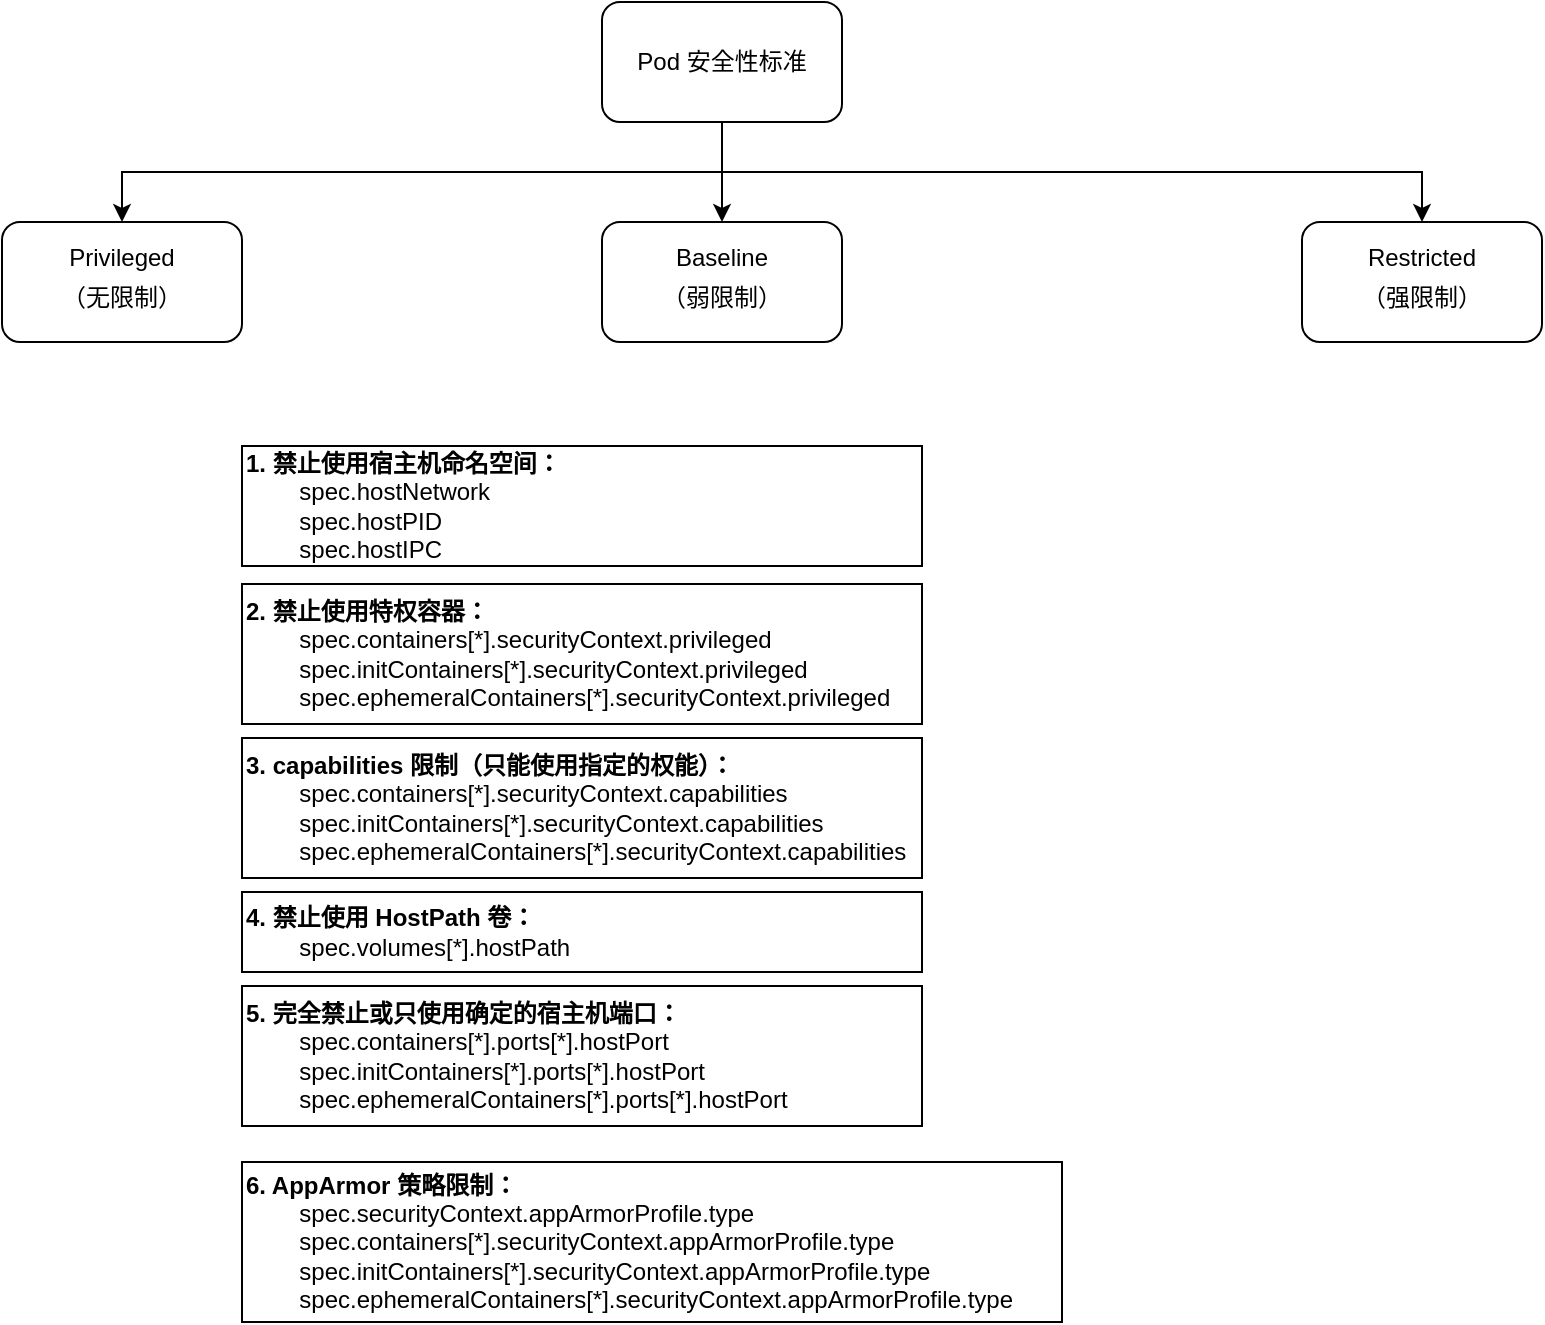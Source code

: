 <mxfile version="24.7.8" pages="2">
  <diagram name="第 1 页" id="3rMTS21RZY5TvqJ1PF2R">
    <mxGraphModel dx="1742" dy="674" grid="1" gridSize="10" guides="1" tooltips="1" connect="1" arrows="1" fold="1" page="1" pageScale="1" pageWidth="827" pageHeight="1169" math="0" shadow="0">
      <root>
        <mxCell id="0" />
        <mxCell id="1" parent="0" />
        <mxCell id="18zcvahHCD0DxNo0-nxQ-24" style="edgeStyle=orthogonalEdgeStyle;rounded=0;orthogonalLoop=1;jettySize=auto;html=1;exitX=0.5;exitY=1;exitDx=0;exitDy=0;entryX=0.5;entryY=0;entryDx=0;entryDy=0;" edge="1" parent="1" source="18zcvahHCD0DxNo0-nxQ-1" target="18zcvahHCD0DxNo0-nxQ-2">
          <mxGeometry relative="1" as="geometry" />
        </mxCell>
        <mxCell id="18zcvahHCD0DxNo0-nxQ-25" style="edgeStyle=orthogonalEdgeStyle;rounded=0;orthogonalLoop=1;jettySize=auto;html=1;exitX=0.5;exitY=1;exitDx=0;exitDy=0;entryX=0.5;entryY=0;entryDx=0;entryDy=0;" edge="1" parent="1" source="18zcvahHCD0DxNo0-nxQ-1" target="18zcvahHCD0DxNo0-nxQ-3">
          <mxGeometry relative="1" as="geometry" />
        </mxCell>
        <mxCell id="18zcvahHCD0DxNo0-nxQ-1" value="Pod 安全性标准" style="rounded=1;whiteSpace=wrap;html=1;" vertex="1" parent="1">
          <mxGeometry x="240" y="140" width="120" height="60" as="geometry" />
        </mxCell>
        <mxCell id="18zcvahHCD0DxNo0-nxQ-2" value="Privileged&lt;div style=&quot;line-height: 200%;&quot;&gt;（无限制）&lt;/div&gt;" style="rounded=1;whiteSpace=wrap;html=1;spacing=2;" vertex="1" parent="1">
          <mxGeometry x="-60" y="250" width="120" height="60" as="geometry" />
        </mxCell>
        <mxCell id="18zcvahHCD0DxNo0-nxQ-3" value="Baseline&lt;div style=&quot;line-height: 200%;&quot;&gt;（弱限制）&lt;/div&gt;" style="rounded=1;whiteSpace=wrap;html=1;" vertex="1" parent="1">
          <mxGeometry x="240" y="250" width="120" height="60" as="geometry" />
        </mxCell>
        <mxCell id="18zcvahHCD0DxNo0-nxQ-4" value="Restricted&lt;div style=&quot;line-height: 200%;&quot;&gt;（强限制）&lt;/div&gt;" style="rounded=1;whiteSpace=wrap;html=1;" vertex="1" parent="1">
          <mxGeometry x="590" y="250" width="120" height="60" as="geometry" />
        </mxCell>
        <mxCell id="18zcvahHCD0DxNo0-nxQ-10" value="&lt;span style=&quot;&quot;&gt;&lt;b&gt;1. 禁止使用宿主机命名空间：&lt;/b&gt;&lt;/span&gt;&lt;div&gt;&lt;span style=&quot;&quot;&gt;&lt;span style=&quot;white-space: pre;&quot;&gt;&#x9;&lt;/span&gt;spec.hostNetwork&lt;/span&gt;&lt;div style=&quot;&quot;&gt;&lt;span style=&quot;white-space: pre;&quot;&gt;&#x9;&lt;/span&gt;spec.hostPID&lt;br&gt;&lt;/div&gt;&lt;div style=&quot;&quot;&gt;&lt;span style=&quot;white-space: pre;&quot;&gt;&#x9;&lt;/span&gt;spec.hostIPC&lt;/div&gt;&lt;/div&gt;" style="rounded=0;whiteSpace=wrap;html=1;align=left;" vertex="1" parent="1">
          <mxGeometry x="60" y="362" width="340" height="60" as="geometry" />
        </mxCell>
        <mxCell id="18zcvahHCD0DxNo0-nxQ-14" value="&lt;span style=&quot;&quot;&gt;&lt;b&gt;2. 禁止使用特权容器：&lt;/b&gt;&lt;/span&gt;&lt;div&gt;&lt;span style=&quot;&quot;&gt;&lt;span style=&quot;white-space: pre;&quot;&gt;&#x9;&lt;/span&gt;spec.containers[*].securityContext.privileged&lt;/span&gt;&lt;div style=&quot;&quot;&gt;&lt;span style=&quot;white-space: pre;&quot;&gt;&#x9;&lt;/span&gt;spec.initContainers[*].securityContext.privileged&lt;/div&gt;&lt;div style=&quot;&quot;&gt;&lt;span style=&quot;white-space: pre;&quot;&gt;&#x9;&lt;/span&gt;spec.ephemeralContainers[*].securityContext.privileged&lt;/div&gt;&lt;/div&gt;" style="rounded=0;whiteSpace=wrap;html=1;align=left;" vertex="1" parent="1">
          <mxGeometry x="60" y="431" width="340" height="70" as="geometry" />
        </mxCell>
        <mxCell id="18zcvahHCD0DxNo0-nxQ-20" value="&lt;span style=&quot;&quot;&gt;&lt;b&gt;3. capabilities 限制（只能使用指定的权能）：&lt;/b&gt;&lt;/span&gt;&lt;div&gt;&lt;span style=&quot;&quot;&gt;&lt;span style=&quot;white-space: pre;&quot;&gt;&#x9;&lt;/span&gt;spec.containers[*].securityContext.&lt;/span&gt;&lt;span style=&quot;&quot;&gt;capabilities&lt;/span&gt;&lt;div style=&quot;&quot;&gt;&lt;span style=&quot;white-space: pre;&quot;&gt;&#x9;&lt;/span&gt;spec.initContainers[*].securityContext.&lt;span style=&quot;background-color: initial;&quot;&gt;capabilities&lt;/span&gt;&lt;/div&gt;&lt;div style=&quot;&quot;&gt;&lt;span style=&quot;white-space: pre;&quot;&gt;&#x9;&lt;/span&gt;spec.ephemeralContainers[*].securityContext.&lt;span style=&quot;background-color: initial;&quot;&gt;capabilities&lt;/span&gt;&lt;/div&gt;&lt;/div&gt;" style="rounded=0;whiteSpace=wrap;html=1;align=left;" vertex="1" parent="1">
          <mxGeometry x="60" y="508" width="340" height="70" as="geometry" />
        </mxCell>
        <mxCell id="18zcvahHCD0DxNo0-nxQ-22" value="&lt;span style=&quot;&quot;&gt;&lt;b&gt;4. 禁止使用 HostPath 卷：&lt;/b&gt;&lt;/span&gt;&lt;div&gt;&lt;span style=&quot;&quot;&gt;&lt;span style=&quot;white-space: pre;&quot;&gt;&#x9;&lt;/span&gt;spec.volumes[*].hostPath&lt;/span&gt;&lt;/div&gt;" style="rounded=0;whiteSpace=wrap;html=1;align=left;" vertex="1" parent="1">
          <mxGeometry x="60" y="585" width="340" height="40" as="geometry" />
        </mxCell>
        <mxCell id="18zcvahHCD0DxNo0-nxQ-23" value="&lt;span style=&quot;&quot;&gt;&lt;b&gt;5. 完全禁止或只使用确定的宿主机端口：&lt;/b&gt;&lt;/span&gt;&lt;div&gt;&lt;span style=&quot;&quot;&gt;&lt;span style=&quot;white-space: pre;&quot;&gt;&#x9;&lt;/span&gt;spec.containers[*].ports[*].&lt;/span&gt;&lt;span style=&quot;&quot;&gt;hostPort&lt;/span&gt;&lt;div style=&quot;&quot;&gt;&lt;span style=&quot;white-space: pre;&quot;&gt;&#x9;&lt;/span&gt;spec.initContainers[*].&lt;span style=&quot;background-color: initial;&quot;&gt;ports[*].&lt;/span&gt;&lt;span style=&quot;background-color: initial;&quot;&gt;hostPort&lt;/span&gt;&lt;/div&gt;&lt;div style=&quot;&quot;&gt;&lt;span style=&quot;white-space: pre;&quot;&gt;&#x9;&lt;/span&gt;spec.ephemeralContainers[*].&lt;span style=&quot;background-color: initial;&quot;&gt;ports[*].&lt;/span&gt;&lt;span style=&quot;background-color: initial;&quot;&gt;hostPort&lt;/span&gt;&lt;/div&gt;&lt;/div&gt;" style="rounded=0;whiteSpace=wrap;html=1;align=left;" vertex="1" parent="1">
          <mxGeometry x="60" y="632" width="340" height="70" as="geometry" />
        </mxCell>
        <mxCell id="18zcvahHCD0DxNo0-nxQ-26" style="edgeStyle=orthogonalEdgeStyle;rounded=0;orthogonalLoop=1;jettySize=auto;html=1;exitX=0.5;exitY=1;exitDx=0;exitDy=0;entryX=0.5;entryY=0;entryDx=0;entryDy=0;" edge="1" parent="1" source="18zcvahHCD0DxNo0-nxQ-1" target="18zcvahHCD0DxNo0-nxQ-4">
          <mxGeometry relative="1" as="geometry" />
        </mxCell>
        <mxCell id="18zcvahHCD0DxNo0-nxQ-28" value="&lt;span style=&quot;&quot;&gt;&lt;b&gt;6. AppArmor 策略限制：&lt;/b&gt;&lt;/span&gt;&lt;div&gt;&lt;div&gt;&lt;span style=&quot;&quot;&gt;&lt;span style=&quot;white-space: pre;&quot;&gt;&#x9;&lt;/span&gt;spec.&lt;/span&gt;&lt;span style=&quot;background-color: initial;&quot;&gt;securityContext.appArmorProfile.type&lt;/span&gt;&lt;/div&gt;&lt;div&gt;&lt;span style=&quot;background-color: initial;&quot;&gt;&lt;span style=&quot;white-space: pre;&quot;&gt;&#x9;&lt;/span&gt;spec.containers[*].securityContext.appArmorProfile.type&lt;/span&gt;&lt;/div&gt;&lt;div&gt;&lt;div style=&quot;&quot;&gt;&lt;span style=&quot;white-space: pre;&quot;&gt;&#x9;&lt;/span&gt;spec.initContainers[*].&lt;span style=&quot;background-color: initial;&quot;&gt;securityContext.appArmorProfile.type&lt;/span&gt;&lt;/div&gt;&lt;div style=&quot;&quot;&gt;&lt;span style=&quot;white-space: pre;&quot;&gt;&#x9;&lt;/span&gt;spec.ephemeralContainers[*].&lt;span style=&quot;background-color: initial;&quot;&gt;securityContext.appArmorProfile.type&lt;/span&gt;&lt;/div&gt;&lt;/div&gt;&lt;/div&gt;" style="rounded=0;whiteSpace=wrap;html=1;align=left;" vertex="1" parent="1">
          <mxGeometry x="60" y="720" width="410" height="80" as="geometry" />
        </mxCell>
      </root>
    </mxGraphModel>
  </diagram>
  <diagram id="6YvifYcSdWFhzTJ6X2rf" name="第 2 页">
    <mxGraphModel dx="1434" dy="854" grid="1" gridSize="10" guides="1" tooltips="1" connect="1" arrows="1" fold="1" page="1" pageScale="1" pageWidth="827" pageHeight="1169" math="0" shadow="0">
      <root>
        <mxCell id="0" />
        <mxCell id="1" parent="0" />
        <mxCell id="yZPBg5LG-6DMejI-Svt0-16" value="" style="rounded=0;whiteSpace=wrap;html=1;strokeColor=none;" vertex="1" parent="1">
          <mxGeometry x="30" y="30" width="780" height="470" as="geometry" />
        </mxCell>
        <mxCell id="yZPBg5LG-6DMejI-Svt0-15" value="" style="rounded=0;whiteSpace=wrap;html=1;strokeColor=none;" vertex="1" parent="1">
          <mxGeometry x="30" y="550" width="950" height="345" as="geometry" />
        </mxCell>
        <mxCell id="yZPBg5LG-6DMejI-Svt0-1" value="&lt;div style=&quot;font-size: 15px;&quot;&gt;&lt;font style=&quot;font-size: 15px;&quot;&gt;apiVersion: v1&lt;/font&gt;&lt;/div&gt;&lt;div style=&quot;font-size: 15px;&quot;&gt;&lt;font style=&quot;font-size: 15px;&quot;&gt;kind: Pod&lt;/font&gt;&lt;/div&gt;&lt;div style=&quot;font-size: 15px;&quot;&gt;&lt;font style=&quot;font-size: 15px;&quot;&gt;metadata:&lt;/font&gt;&lt;/div&gt;&lt;div style=&quot;font-size: 15px;&quot;&gt;&lt;font style=&quot;font-size: 15px;&quot;&gt;&amp;nbsp; name: pod&lt;/font&gt;&lt;/div&gt;&lt;div style=&quot;font-size: 15px;&quot;&gt;&lt;font style=&quot;font-size: 15px;&quot;&gt;spec:&lt;/font&gt;&lt;/div&gt;&lt;div style=&quot;font-size: 15px;&quot;&gt;&lt;font style=&quot;font-size: 15px;&quot;&gt;&amp;nbsp; &lt;font color=&quot;#cc0000&quot; style=&quot;font-size: 15px;&quot;&gt;securityContext:&lt;/font&gt;&lt;/font&gt;&lt;/div&gt;&lt;div style=&quot;font-size: 15px;&quot;&gt;&lt;font color=&quot;#cc0000&quot; style=&quot;font-size: 15px;&quot;&gt;&amp;nbsp; &amp;nbsp; seccompProfile:&lt;/font&gt;&lt;/div&gt;&lt;div style=&quot;font-size: 15px;&quot;&gt;&lt;font style=&quot;font-size: 15px;&quot;&gt;&lt;font color=&quot;#cc0000&quot; style=&quot;font-size: 15px;&quot;&gt;&amp;nbsp; &amp;nbsp; &amp;nbsp; &lt;/font&gt;&lt;font color=&quot;#3333ff&quot; style=&quot;font-size: 15px;&quot;&gt;type: Unconfined&lt;/font&gt;&lt;/font&gt;&lt;/div&gt;&lt;div style=&quot;font-size: 15px;&quot;&gt;&lt;font style=&quot;font-size: 15px;&quot;&gt;&amp;nbsp; initContainers:&lt;/font&gt;&lt;/div&gt;&lt;div style=&quot;font-size: 15px;&quot;&gt;&lt;font style=&quot;font-size: 15px;&quot;&gt;&amp;nbsp; - name: init-container&lt;/font&gt;&lt;/div&gt;&lt;div style=&quot;font-size: 15px;&quot;&gt;&lt;font style=&quot;font-size: 15px;&quot;&gt;&amp;nbsp; &amp;nbsp; image: debian&lt;/font&gt;&lt;/div&gt;&lt;div style=&quot;font-size: 15px;&quot;&gt;&lt;font style=&quot;font-size: 15px;&quot;&gt;&amp;nbsp; &amp;nbsp; &lt;font color=&quot;#cc0000&quot; style=&quot;font-size: 15px;&quot;&gt;securityContext:&lt;/font&gt;&lt;/font&gt;&lt;/div&gt;&lt;div style=&quot;font-size: 15px;&quot;&gt;&lt;font color=&quot;#cc0000&quot; style=&quot;font-size: 15px;&quot;&gt;&amp;nbsp; &amp;nbsp; &amp;nbsp; seccompProfile:&lt;/font&gt;&lt;/div&gt;&lt;div style=&quot;font-size: 15px;&quot;&gt;&lt;font style=&quot;font-size: 15px;&quot;&gt;&lt;font color=&quot;#cc0000&quot; style=&quot;font-size: 15px;&quot;&gt;&amp;nbsp; &amp;nbsp; &amp;nbsp; &amp;nbsp;&lt;/font&gt;&lt;font color=&quot;#3333ff&quot; style=&quot;font-size: 15px;&quot;&gt; type: RuntimeDefault&lt;/font&gt;&lt;/font&gt;&lt;/div&gt;&lt;div style=&quot;font-size: 15px;&quot;&gt;&lt;font style=&quot;font-size: 15px;&quot;&gt;&amp;nbsp; containers:&lt;/font&gt;&lt;/div&gt;&lt;div style=&quot;font-size: 15px;&quot;&gt;&lt;font style=&quot;font-size: 15px;&quot;&gt;&amp;nbsp; - name: container&lt;/font&gt;&lt;/div&gt;&lt;div style=&quot;font-size: 15px;&quot;&gt;&lt;font style=&quot;font-size: 15px;&quot;&gt;&amp;nbsp; &amp;nbsp; image: docker.io/library/debian:stable&lt;/font&gt;&lt;/div&gt;&lt;div style=&quot;font-size: 15px;&quot;&gt;&lt;font style=&quot;font-size: 15px;&quot;&gt;&amp;nbsp; &amp;nbsp; &lt;font color=&quot;#cc0000&quot; style=&quot;font-size: 15px;&quot;&gt;securityContext:&lt;/font&gt;&lt;/font&gt;&lt;/div&gt;&lt;div style=&quot;font-size: 15px;&quot;&gt;&lt;font color=&quot;#cc0000&quot; style=&quot;font-size: 15px;&quot;&gt;&amp;nbsp; &amp;nbsp; &amp;nbsp; seccompProfile:&lt;/font&gt;&lt;/div&gt;&lt;div style=&quot;font-size: 15px;&quot;&gt;&lt;font style=&quot;font-size: 15px;&quot;&gt;&lt;font color=&quot;#cc0000&quot; style=&quot;font-size: 15px;&quot;&gt;&amp;nbsp; &amp;nbsp; &amp;nbsp; &amp;nbsp; &lt;/font&gt;&lt;font color=&quot;#3333ff&quot; style=&quot;font-size: 15px;&quot;&gt;type: Localhost&lt;/font&gt;&lt;/font&gt;&lt;/div&gt;&lt;div style=&quot;font-size: 15px;&quot;&gt;&lt;font color=&quot;#3333ff&quot; style=&quot;font-size: 15px;&quot;&gt;&amp;nbsp; &amp;nbsp; &amp;nbsp; &amp;nbsp; localhostProfile: my-profile.json&lt;/font&gt;&lt;/div&gt;&lt;div style=&quot;font-size: 15px;&quot;&gt;&lt;br style=&quot;font-size: 15px;&quot;&gt;&lt;/div&gt;" style="text;html=1;align=left;verticalAlign=middle;whiteSpace=wrap;rounded=0;fillColor=#f5f5f5;fontColor=#333333;strokeColor=none;fontSize=15;" vertex="1" parent="1">
          <mxGeometry x="60" y="60" width="330" height="410" as="geometry" />
        </mxCell>
        <mxCell id="yZPBg5LG-6DMejI-Svt0-3" value="&lt;pre style=&quot;box-sizing: border-box; font-family: SFMono-Regular, Menlo, Monaco, Consolas, &amp;quot;liberation mono&amp;quot;, &amp;quot;courier new&amp;quot;, monospace; font-size: 14px; margin-top: 0px; margin-bottom: 0px; overflow: auto; color: rgb(34, 34, 34); overflow-wrap: normal; background-color: rgb(248, 248, 248); padding: 1rem; text-align: left; tab-size: 4;&quot; tabindex=&quot;0&quot;&gt;&lt;code style=&quot;box-sizing: border-box; font-family: SFMono-Regular, Menlo, Monaco, Consolas, &amp;quot;liberation mono&amp;quot;, &amp;quot;courier new&amp;quot;, monospace; color: inherit; overflow-wrap: break-word; word-break: normal; padding: 0px; margin: 0px; border: 0px; font-size: 14px; background-color: inherit !important;&quot; data-lang=&quot;json&quot; class=&quot;language-json&quot;&gt;&lt;span style=&quot;box-sizing: border-box; display: flex; font-size: 14px;&quot;&gt;&lt;span style=&quot;box-sizing: border-box; font-size: 14px;&quot;&gt;{&lt;br style=&quot;font-size: 14px;&quot;&gt;&lt;/span&gt;&lt;/span&gt;&lt;span style=&quot;box-sizing: border-box; display: flex; font-size: 14px;&quot;&gt;&lt;span style=&quot;box-sizing: border-box; font-size: 14px;&quot;&gt;  &lt;span style=&quot;box-sizing: border-box; color: green; font-weight: 700; font-size: 14px;&quot;&gt;&quot;defaultAction&quot;&lt;/span&gt;: &lt;span style=&quot;box-sizing: border-box; color: rgb(187, 68, 68); font-size: 14px;&quot;&gt;&quot;SCMP_ACT_ERRNO&quot;&lt;/span&gt;,&lt;br style=&quot;font-size: 14px;&quot;&gt;&lt;/span&gt;&lt;/span&gt;&lt;span style=&quot;box-sizing: border-box; display: flex; font-size: 14px;&quot;&gt;&lt;span style=&quot;box-sizing: border-box; font-size: 14px;&quot;&gt;  &lt;span style=&quot;box-sizing: border-box; color: green; font-weight: 700; font-size: 14px;&quot;&gt;&quot;defaultErrnoRet&quot;&lt;/span&gt;: &lt;span style=&quot;box-sizing: border-box; color: rgb(102, 102, 102); font-size: 14px;&quot;&gt;38&lt;/span&gt;,&lt;br style=&quot;font-size: 14px;&quot;&gt;&lt;/span&gt;&lt;/span&gt;&lt;span style=&quot;box-sizing: border-box; display: flex; font-size: 14px;&quot;&gt;&lt;span style=&quot;box-sizing: border-box; font-size: 14px;&quot;&gt;  &lt;span style=&quot;box-sizing: border-box; color: green; font-weight: 700; font-size: 14px;&quot;&gt;&quot;syscalls&quot;&lt;/span&gt;: [&lt;br style=&quot;font-size: 14px;&quot;&gt;&lt;/span&gt;&lt;/span&gt;&lt;span style=&quot;box-sizing: border-box; display: flex; font-size: 14px;&quot;&gt;&lt;span style=&quot;box-sizing: border-box; font-size: 14px;&quot;&gt;    {&lt;br style=&quot;font-size: 14px;&quot;&gt;&lt;/span&gt;&lt;/span&gt;&lt;span style=&quot;box-sizing: border-box; display: flex; font-size: 14px;&quot;&gt;&lt;span style=&quot;box-sizing: border-box; font-size: 14px;&quot;&gt;      &lt;span style=&quot;box-sizing: border-box; color: green; font-weight: 700; font-size: 14px;&quot;&gt;&quot;names&quot;&lt;/span&gt;: [&lt;br style=&quot;font-size: 14px;&quot;&gt;&lt;/span&gt;&lt;/span&gt;&lt;span style=&quot;box-sizing: border-box; display: flex; font-size: 14px;&quot;&gt;&lt;span style=&quot;box-sizing: border-box; font-size: 14px;&quot;&gt;        &lt;span style=&quot;box-sizing: border-box; color: rgb(187, 68, 68); font-size: 14px;&quot;&gt;&quot;adjtimex&quot;&lt;/span&gt;,&lt;br style=&quot;font-size: 14px;&quot;&gt;&lt;/span&gt;&lt;/span&gt;&lt;span style=&quot;box-sizing: border-box; display: flex; font-size: 14px;&quot;&gt;&lt;span style=&quot;box-sizing: border-box; font-size: 14px;&quot;&gt;        &lt;span style=&quot;box-sizing: border-box; color: rgb(187, 68, 68); font-size: 14px;&quot;&gt;&quot;alarm&quot;&lt;/span&gt;,&lt;br style=&quot;font-size: 14px;&quot;&gt;&lt;/span&gt;&lt;/span&gt;&lt;span style=&quot;box-sizing: border-box; display: flex; font-size: 14px;&quot;&gt;&lt;span style=&quot;box-sizing: border-box; font-size: 14px;&quot;&gt;        &lt;span style=&quot;box-sizing: border-box; color: rgb(187, 68, 68); font-size: 14px;&quot;&gt;&quot;bind&quot;&lt;/span&gt;,&lt;br style=&quot;font-size: 14px;&quot;&gt;&lt;/span&gt;&lt;/span&gt;&lt;span style=&quot;box-sizing: border-box; display: flex; font-size: 14px;&quot;&gt;&lt;span style=&quot;box-sizing: border-box; font-size: 14px;&quot;&gt;        &lt;span style=&quot;box-sizing: border-box; color: rgb(187, 68, 68); font-size: 14px;&quot;&gt;&quot;waitid&quot;&lt;/span&gt;,&lt;br style=&quot;font-size: 14px;&quot;&gt;&lt;/span&gt;&lt;/span&gt;&lt;span style=&quot;box-sizing: border-box; display: flex; font-size: 14px;&quot;&gt;&lt;span style=&quot;box-sizing: border-box; font-size: 14px;&quot;&gt;        &lt;span style=&quot;box-sizing: border-box; color: rgb(187, 68, 68); font-size: 14px;&quot;&gt;&quot;waitpid&quot;&lt;/span&gt;,&lt;br style=&quot;font-size: 14px;&quot;&gt;&lt;/span&gt;&lt;/span&gt;&lt;span style=&quot;box-sizing: border-box; display: flex; font-size: 14px;&quot;&gt;&lt;span style=&quot;box-sizing: border-box; font-size: 14px;&quot;&gt;        &lt;span style=&quot;box-sizing: border-box; color: rgb(187, 68, 68); font-size: 14px;&quot;&gt;&quot;write&quot;&lt;/span&gt;,&lt;br style=&quot;font-size: 14px;&quot;&gt;&lt;/span&gt;&lt;/span&gt;&lt;span style=&quot;box-sizing: border-box; display: flex; font-size: 14px;&quot;&gt;&lt;span style=&quot;box-sizing: border-box; font-size: 14px;&quot;&gt;        &lt;span style=&quot;box-sizing: border-box; color: rgb(187, 68, 68); font-size: 14px;&quot;&gt;&quot;writev&quot;&lt;/span&gt;&lt;br style=&quot;font-size: 14px;&quot;&gt;&lt;/span&gt;&lt;/span&gt;&lt;span style=&quot;box-sizing: border-box; display: flex; font-size: 14px;&quot;&gt;&lt;span style=&quot;box-sizing: border-box; font-size: 14px;&quot;&gt;      ],&lt;br style=&quot;font-size: 14px;&quot;&gt;&lt;/span&gt;&lt;/span&gt;&lt;span style=&quot;box-sizing: border-box; display: flex; font-size: 14px;&quot;&gt;&lt;span style=&quot;box-sizing: border-box; font-size: 14px;&quot;&gt;      &lt;span style=&quot;box-sizing: border-box; color: green; font-weight: 700; font-size: 14px;&quot;&gt;&quot;action&quot;&lt;/span&gt;: &lt;span style=&quot;box-sizing: border-box; color: rgb(187, 68, 68); font-size: 14px;&quot;&gt;&quot;SCMP_ACT_ALLOW&quot;&lt;/span&gt;&lt;br style=&quot;font-size: 14px;&quot;&gt;&lt;/span&gt;&lt;/span&gt;&lt;span style=&quot;box-sizing: border-box; display: flex; font-size: 14px;&quot;&gt;&lt;span style=&quot;box-sizing: border-box; font-size: 14px;&quot;&gt;    }&lt;br style=&quot;font-size: 14px;&quot;&gt;&lt;/span&gt;&lt;/span&gt;&lt;span style=&quot;box-sizing: border-box; display: flex; font-size: 14px;&quot;&gt;&lt;span style=&quot;box-sizing: border-box; font-size: 14px;&quot;&gt;  ]&lt;br style=&quot;font-size: 14px;&quot;&gt;&lt;/span&gt;&lt;/span&gt;&lt;span style=&quot;box-sizing: border-box; display: flex; font-size: 14px;&quot;&gt;&lt;span style=&quot;box-sizing: border-box; font-size: 14px;&quot;&gt;}&lt;/span&gt;&lt;/span&gt;&lt;/code&gt;&lt;/pre&gt;" style="text;html=1;align=center;verticalAlign=middle;whiteSpace=wrap;rounded=0;fontSize=14;" vertex="1" parent="1">
          <mxGeometry x="450" y="130" width="320" height="340" as="geometry" />
        </mxCell>
        <mxCell id="yZPBg5LG-6DMejI-Svt0-6" value="" style="endArrow=classic;html=1;rounded=0;" edge="1" parent="1">
          <mxGeometry width="50" height="50" relative="1" as="geometry">
            <mxPoint x="310" y="440" as="sourcePoint" />
            <mxPoint x="440" y="280" as="targetPoint" />
          </mxGeometry>
        </mxCell>
        <mxCell id="yZPBg5LG-6DMejI-Svt0-7" value="&lt;div style=&quot;font-size: 14px;&quot;&gt;apiVersion: v1&lt;/div&gt;&lt;div style=&quot;font-size: 14px;&quot;&gt;kind: Pod&lt;/div&gt;&lt;div style=&quot;font-size: 14px;&quot;&gt;metadata:&lt;/div&gt;&lt;div style=&quot;font-size: 14px;&quot;&gt;&amp;nbsp; name: hello-apparmor&lt;/div&gt;&lt;div style=&quot;font-size: 14px;&quot;&gt;spec:&lt;/div&gt;&lt;div style=&quot;font-size: 14px;&quot;&gt;&amp;nbsp; &lt;font style=&quot;font-size: 14px;&quot; color=&quot;#7f00ff&quot;&gt;securityContext:&lt;/font&gt;&lt;/div&gt;&lt;div style=&quot;font-size: 14px;&quot;&gt;&lt;font style=&quot;font-size: 14px;&quot; color=&quot;#7f00ff&quot;&gt;&amp;nbsp; &amp;nbsp; appArmorProfile:&lt;/font&gt;&lt;/div&gt;&lt;div style=&quot;font-size: 14px;&quot;&gt;&lt;font style=&quot;font-size: 14px;&quot; color=&quot;#7f00ff&quot;&gt;&amp;nbsp; &amp;nbsp; &amp;nbsp; type: Localhost&lt;/font&gt;&lt;/div&gt;&lt;div style=&quot;font-size: 14px;&quot;&gt;&lt;font style=&quot;font-size: 14px;&quot; color=&quot;#7f00ff&quot;&gt;&amp;nbsp; &amp;nbsp; &amp;nbsp; localhostProfile: k8s-apparmor-example-deny-write&lt;/font&gt;&lt;/div&gt;&lt;div style=&quot;font-size: 14px;&quot;&gt;&amp;nbsp; containers:&lt;/div&gt;&lt;div style=&quot;font-size: 14px;&quot;&gt;&amp;nbsp; - name: hello&lt;/div&gt;&lt;div style=&quot;font-size: 14px;&quot;&gt;&amp;nbsp; &amp;nbsp; image: busybox:1.28&lt;/div&gt;&lt;div style=&quot;font-size: 14px;&quot;&gt;&amp;nbsp; &amp;nbsp; command: [ &quot;sh&quot;, &quot;-c&quot;, &quot;echo &#39;Hello AppArmor!&#39; &amp;amp;&amp;amp; sleep 1h&quot; ]&lt;/div&gt;&lt;div style=&quot;font-size: 14px;&quot;&gt;&lt;br style=&quot;font-size: 14px;&quot;&gt;&lt;/div&gt;" style="text;html=1;align=left;verticalAlign=middle;whiteSpace=wrap;rounded=0;fontSize=14;fillColor=#f5f5f5;fontColor=#333333;strokeColor=none;" vertex="1" parent="1">
          <mxGeometry x="60" y="580" width="410" height="250" as="geometry" />
        </mxCell>
        <mxCell id="yZPBg5LG-6DMejI-Svt0-9" value="#include &amp;lt;tunables/global&amp;gt;&lt;br style=&quot;font-size: 14px;&quot;&gt;&lt;br style=&quot;font-size: 14px;&quot;&gt;profile k8s-apparmor-example-deny-write flags=(attach_disconnected) {&lt;br style=&quot;font-size: 14px;&quot;&gt;  #include &amp;lt;abstractions/base&amp;gt;&lt;br style=&quot;font-size: 14px;&quot;&gt;&lt;br style=&quot;font-size: 14px;&quot;&gt;  file,&lt;br style=&quot;font-size: 14px;&quot;&gt;&lt;br style=&quot;font-size: 14px;&quot;&gt;  # Deny all file writes.&lt;br style=&quot;font-size: 14px;&quot;&gt;  deny /** w,&lt;br style=&quot;font-size: 14px;&quot;&gt;}" style="text;align=left;verticalAlign=middle;whiteSpace=wrap;rounded=0;html=1;fontSize=14;fillColor=#f9f7ed;strokeColor=none;" vertex="1" parent="1">
          <mxGeometry x="490" y="645" width="460" height="185" as="geometry" />
        </mxCell>
        <mxCell id="yZPBg5LG-6DMejI-Svt0-14" value="" style="endArrow=classic;html=1;rounded=0;entryX=-0.008;entryY=0.195;entryDx=0;entryDy=0;entryPerimeter=0;exitX=0.833;exitY=0.6;exitDx=0;exitDy=0;exitPerimeter=0;" edge="1" parent="1" source="yZPBg5LG-6DMejI-Svt0-7" target="yZPBg5LG-6DMejI-Svt0-9">
          <mxGeometry width="50" height="50" relative="1" as="geometry">
            <mxPoint x="500" y="590" as="sourcePoint" />
            <mxPoint x="550" y="540" as="targetPoint" />
          </mxGeometry>
        </mxCell>
      </root>
    </mxGraphModel>
  </diagram>
</mxfile>
